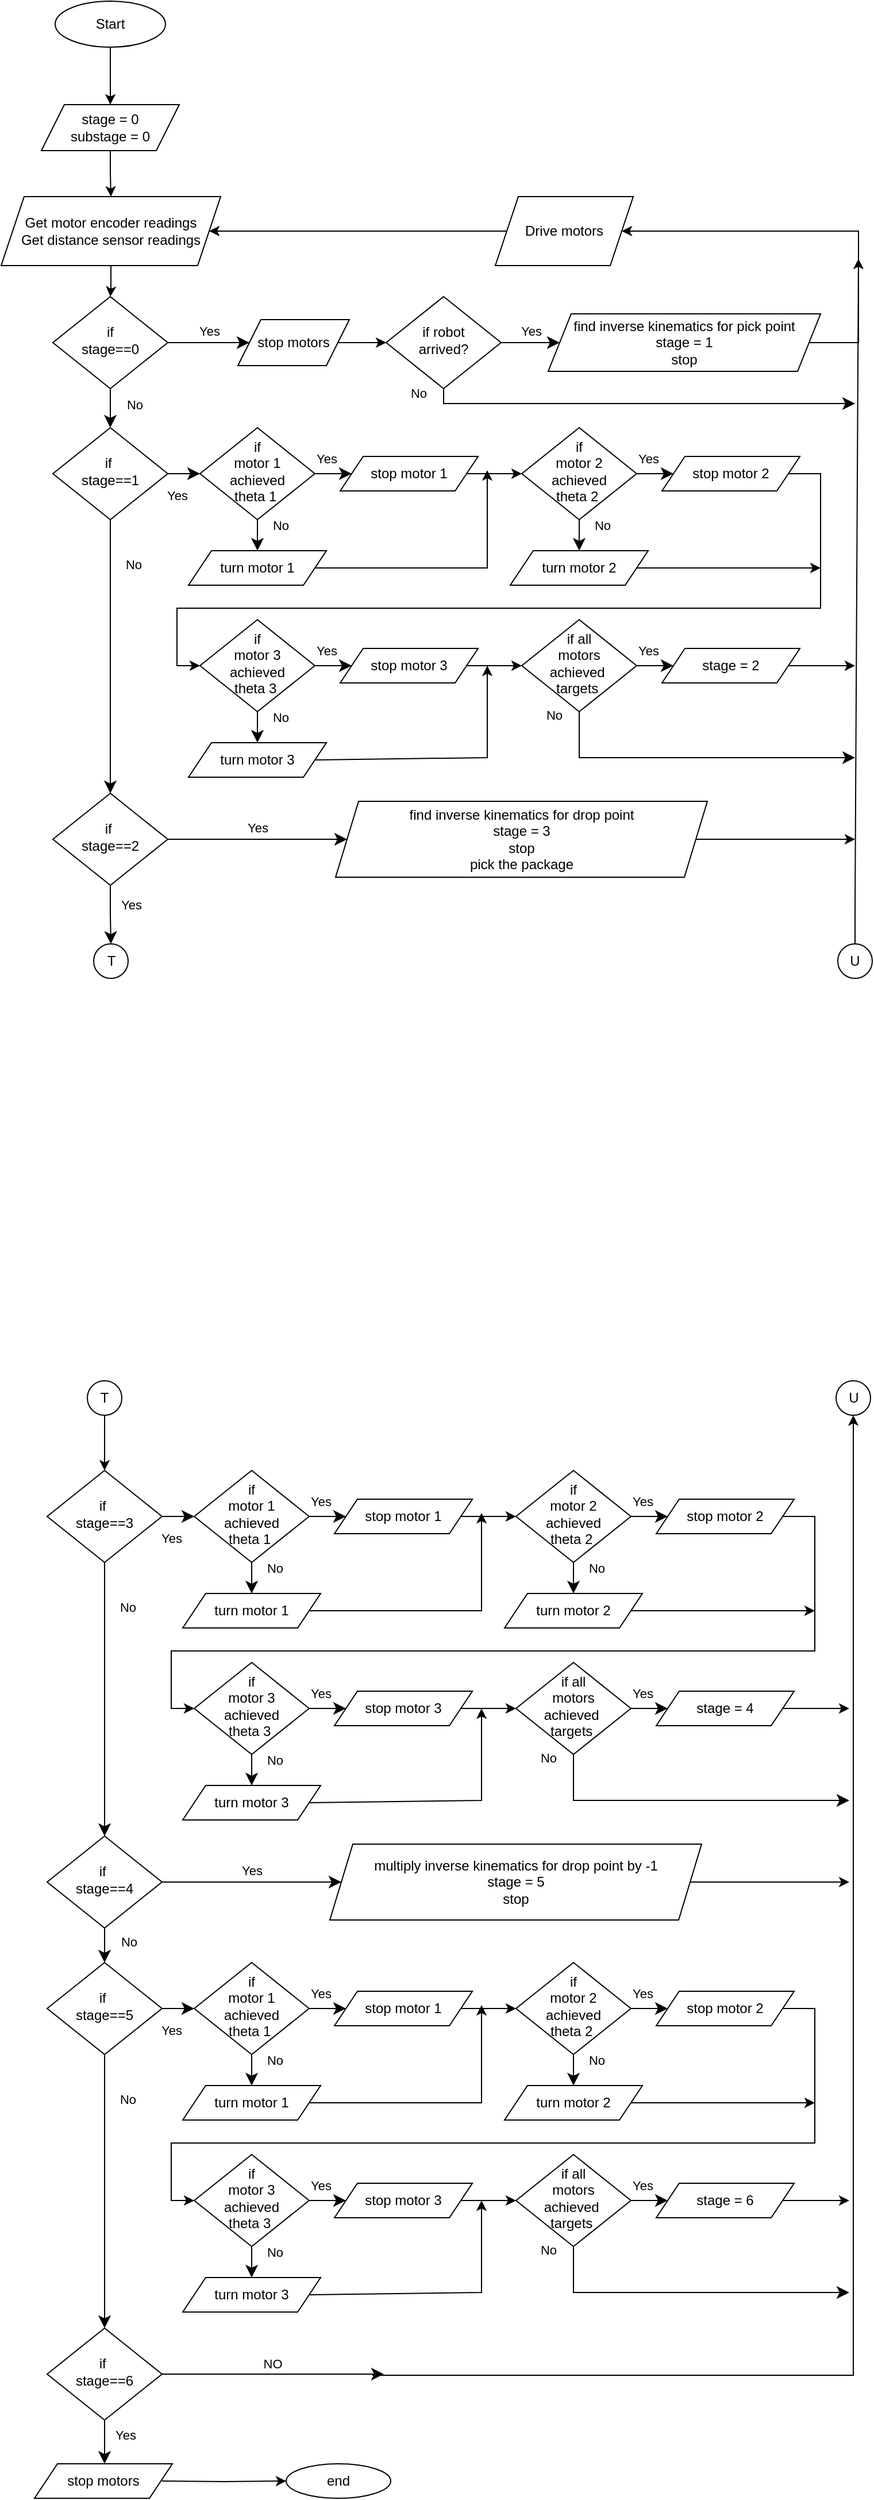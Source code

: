 <mxfile version="24.2.5" type="device">
  <diagram name="Page-1" id="t5jwGCP0SxloQZ26RUvD">
    <mxGraphModel dx="1290" dy="629" grid="1" gridSize="10" guides="1" tooltips="1" connect="1" arrows="1" fold="1" page="1" pageScale="1" pageWidth="827" pageHeight="1169" math="0" shadow="0">
      <root>
        <mxCell id="0" />
        <mxCell id="1" parent="0" />
        <mxCell id="_TaEZDNFQUjbEq2UXu18-1" value="" style="edgeStyle=orthogonalEdgeStyle;rounded=0;orthogonalLoop=1;jettySize=auto;html=1;" parent="1" source="_TaEZDNFQUjbEq2UXu18-2" target="_TaEZDNFQUjbEq2UXu18-4" edge="1">
          <mxGeometry relative="1" as="geometry" />
        </mxCell>
        <mxCell id="_TaEZDNFQUjbEq2UXu18-2" value="Start" style="ellipse;whiteSpace=wrap;html=1;" parent="1" vertex="1">
          <mxGeometry x="64" y="50" width="96" height="40" as="geometry" />
        </mxCell>
        <mxCell id="_TaEZDNFQUjbEq2UXu18-3" value="" style="edgeStyle=orthogonalEdgeStyle;rounded=0;orthogonalLoop=1;jettySize=auto;html=1;" parent="1" source="_TaEZDNFQUjbEq2UXu18-4" target="_TaEZDNFQUjbEq2UXu18-6" edge="1">
          <mxGeometry relative="1" as="geometry" />
        </mxCell>
        <mxCell id="_TaEZDNFQUjbEq2UXu18-4" value="stage = 0&lt;br&gt;substage = 0" style="shape=parallelogram;perimeter=parallelogramPerimeter;whiteSpace=wrap;html=1;fixedSize=1;" parent="1" vertex="1">
          <mxGeometry x="52" y="140" width="120" height="40" as="geometry" />
        </mxCell>
        <mxCell id="_TaEZDNFQUjbEq2UXu18-5" value="" style="edgeStyle=orthogonalEdgeStyle;rounded=0;orthogonalLoop=1;jettySize=auto;html=1;" parent="1" source="_TaEZDNFQUjbEq2UXu18-6" target="_TaEZDNFQUjbEq2UXu18-8" edge="1">
          <mxGeometry relative="1" as="geometry" />
        </mxCell>
        <mxCell id="_TaEZDNFQUjbEq2UXu18-6" value="Get motor encoder readings&lt;br&gt;Get distance sensor readings" style="shape=parallelogram;perimeter=parallelogramPerimeter;whiteSpace=wrap;html=1;fixedSize=1;" parent="1" vertex="1">
          <mxGeometry x="17" y="220" width="191" height="60" as="geometry" />
        </mxCell>
        <mxCell id="_TaEZDNFQUjbEq2UXu18-7" value="No" style="rounded=0;html=1;jettySize=auto;orthogonalLoop=1;fontSize=11;endArrow=classic;endFill=1;endSize=8;strokeWidth=1;shadow=0;labelBackgroundColor=none;edgeStyle=orthogonalEdgeStyle;exitX=0.5;exitY=1;exitDx=0;exitDy=0;entryX=0.5;entryY=0;entryDx=0;entryDy=0;" parent="1" source="_TaEZDNFQUjbEq2UXu18-8" target="_TaEZDNFQUjbEq2UXu18-44" edge="1">
          <mxGeometry x="-0.2" y="21" relative="1" as="geometry">
            <mxPoint as="offset" />
            <mxPoint x="114" y="390" as="sourcePoint" />
            <mxPoint x="112" y="415" as="targetPoint" />
          </mxGeometry>
        </mxCell>
        <mxCell id="_TaEZDNFQUjbEq2UXu18-8" value="if&lt;br&gt;stage==0" style="rhombus;whiteSpace=wrap;html=1;shadow=0;fontFamily=Helvetica;fontSize=12;align=center;strokeWidth=1;spacing=6;spacingTop=-4;" parent="1" vertex="1">
          <mxGeometry x="62" y="307" width="100" height="80" as="geometry" />
        </mxCell>
        <mxCell id="_TaEZDNFQUjbEq2UXu18-9" value="Yes" style="edgeStyle=orthogonalEdgeStyle;rounded=0;html=1;jettySize=auto;orthogonalLoop=1;fontSize=11;endArrow=classic;endFill=1;endSize=8;strokeWidth=1;shadow=0;labelBackgroundColor=none;strokeColor=default;entryX=0;entryY=0.5;entryDx=0;entryDy=0;" parent="1" source="_TaEZDNFQUjbEq2UXu18-8" target="_TaEZDNFQUjbEq2UXu18-10" edge="1">
          <mxGeometry y="10" relative="1" as="geometry">
            <mxPoint as="offset" />
            <mxPoint x="214" y="350" as="targetPoint" />
          </mxGeometry>
        </mxCell>
        <mxCell id="2pZa1pGC5YAZMqVa8cMA-4" value="" style="edgeStyle=orthogonalEdgeStyle;rounded=0;orthogonalLoop=1;jettySize=auto;html=1;" parent="1" source="_TaEZDNFQUjbEq2UXu18-10" target="2pZa1pGC5YAZMqVa8cMA-2" edge="1">
          <mxGeometry relative="1" as="geometry" />
        </mxCell>
        <mxCell id="_TaEZDNFQUjbEq2UXu18-10" value="stop motors" style="shape=parallelogram;perimeter=parallelogramPerimeter;whiteSpace=wrap;html=1;fixedSize=1;" parent="1" vertex="1">
          <mxGeometry x="223" y="327" width="97" height="40" as="geometry" />
        </mxCell>
        <mxCell id="_TaEZDNFQUjbEq2UXu18-11" value="" style="endArrow=classic;html=1;rounded=0;strokeColor=default;entryX=1;entryY=0.5;entryDx=0;entryDy=0;exitX=1;exitY=0.5;exitDx=0;exitDy=0;" parent="1" source="2pZa1pGC5YAZMqVa8cMA-5" target="_TaEZDNFQUjbEq2UXu18-19" edge="1">
          <mxGeometry width="50" height="50" relative="1" as="geometry">
            <mxPoint x="710" y="350" as="sourcePoint" />
            <mxPoint x="453" y="290" as="targetPoint" />
            <Array as="points">
              <mxPoint x="763" y="347" />
              <mxPoint x="763" y="250" />
            </Array>
          </mxGeometry>
        </mxCell>
        <mxCell id="_TaEZDNFQUjbEq2UXu18-18" value="" style="edgeStyle=orthogonalEdgeStyle;rounded=0;orthogonalLoop=1;jettySize=auto;html=1;strokeColor=default;endArrow=classic;endFill=1;" parent="1" source="_TaEZDNFQUjbEq2UXu18-19" target="_TaEZDNFQUjbEq2UXu18-6" edge="1">
          <mxGeometry relative="1" as="geometry" />
        </mxCell>
        <mxCell id="_TaEZDNFQUjbEq2UXu18-19" value="Drive motors" style="shape=parallelogram;perimeter=parallelogramPerimeter;whiteSpace=wrap;html=1;fixedSize=1;" parent="1" vertex="1">
          <mxGeometry x="447" y="220" width="120" height="60" as="geometry" />
        </mxCell>
        <mxCell id="_TaEZDNFQUjbEq2UXu18-44" value="if&amp;nbsp;&lt;br&gt;stage==1" style="rhombus;whiteSpace=wrap;html=1;shadow=0;fontFamily=Helvetica;fontSize=12;align=center;strokeWidth=1;spacing=6;spacingTop=-4;" parent="1" vertex="1">
          <mxGeometry x="62" y="421" width="100" height="80" as="geometry" />
        </mxCell>
        <mxCell id="_TaEZDNFQUjbEq2UXu18-45" value="end" style="ellipse;whiteSpace=wrap;html=1;" parent="1" vertex="1">
          <mxGeometry x="265" y="2192" width="91" height="30" as="geometry" />
        </mxCell>
        <mxCell id="_TaEZDNFQUjbEq2UXu18-46" value="" style="endArrow=classic;html=1;rounded=0;strokeColor=default;exitX=0.5;exitY=0;exitDx=0;exitDy=0;" parent="1" edge="1" source="6SVooI-n990Ksr6fT-eq-76">
          <mxGeometry width="50" height="50" relative="1" as="geometry">
            <mxPoint x="763" y="1040" as="sourcePoint" />
            <mxPoint x="763" y="274" as="targetPoint" />
            <Array as="points">
              <mxPoint x="760" y="840" />
            </Array>
          </mxGeometry>
        </mxCell>
        <mxCell id="_TaEZDNFQUjbEq2UXu18-87" value="No" style="rounded=0;html=1;jettySize=auto;orthogonalLoop=1;fontSize=11;endArrow=classic;endFill=1;endSize=8;strokeWidth=1;shadow=0;labelBackgroundColor=none;edgeStyle=orthogonalEdgeStyle;exitX=0.5;exitY=1;exitDx=0;exitDy=0;entryX=0.5;entryY=0;entryDx=0;entryDy=0;" parent="1" source="_TaEZDNFQUjbEq2UXu18-44" target="6SVooI-n990Ksr6fT-eq-2" edge="1">
          <mxGeometry x="-0.675" y="20" relative="1" as="geometry">
            <mxPoint as="offset" />
            <mxPoint x="112" y="531" as="sourcePoint" />
            <mxPoint x="112" y="738" as="targetPoint" />
            <Array as="points" />
          </mxGeometry>
        </mxCell>
        <mxCell id="_TaEZDNFQUjbEq2UXu18-91" value="Yes" style="edgeStyle=orthogonalEdgeStyle;rounded=0;html=1;jettySize=auto;orthogonalLoop=1;fontSize=11;endArrow=classic;endFill=1;endSize=8;strokeWidth=1;shadow=0;labelBackgroundColor=none;strokeColor=default;exitX=1;exitY=0.5;exitDx=0;exitDy=0;entryX=0;entryY=0.5;entryDx=0;entryDy=0;" parent="1" source="_TaEZDNFQUjbEq2UXu18-44" target="2pZa1pGC5YAZMqVa8cMA-9" edge="1">
          <mxGeometry x="-0.463" y="-19" relative="1" as="geometry">
            <mxPoint as="offset" />
            <mxPoint x="200" y="441" as="targetPoint" />
            <mxPoint x="172" y="477" as="sourcePoint" />
          </mxGeometry>
        </mxCell>
        <mxCell id="2pZa1pGC5YAZMqVa8cMA-55" value="" style="edgeStyle=orthogonalEdgeStyle;rounded=0;orthogonalLoop=1;jettySize=auto;html=1;entryX=0.5;entryY=0;entryDx=0;entryDy=0;" parent="1" source="_TaEZDNFQUjbEq2UXu18-97" target="6SVooI-n990Ksr6fT-eq-41" edge="1">
          <mxGeometry relative="1" as="geometry">
            <mxPoint x="106.5" y="1320" as="targetPoint" />
          </mxGeometry>
        </mxCell>
        <mxCell id="_TaEZDNFQUjbEq2UXu18-97" value="T" style="ellipse;whiteSpace=wrap;html=1;aspect=fixed;" parent="1" vertex="1">
          <mxGeometry x="92" y="1250" width="30" height="30" as="geometry" />
        </mxCell>
        <mxCell id="2pZa1pGC5YAZMqVa8cMA-1" value="No" style="rounded=0;html=1;jettySize=auto;orthogonalLoop=1;fontSize=11;endArrow=classic;endFill=1;endSize=8;strokeWidth=1;shadow=0;labelBackgroundColor=none;edgeStyle=orthogonalEdgeStyle;exitX=0.5;exitY=1;exitDx=0;exitDy=0;" parent="1" source="2pZa1pGC5YAZMqVa8cMA-2" edge="1">
          <mxGeometry x="-0.981" y="-22" relative="1" as="geometry">
            <mxPoint as="offset" />
            <mxPoint x="401.5" y="406" as="sourcePoint" />
            <mxPoint x="760" y="400" as="targetPoint" />
            <Array as="points">
              <mxPoint x="402" y="400" />
              <mxPoint x="640" y="400" />
            </Array>
          </mxGeometry>
        </mxCell>
        <mxCell id="2pZa1pGC5YAZMqVa8cMA-2" value="if robot &lt;br&gt;arrived?" style="rhombus;whiteSpace=wrap;html=1;shadow=0;fontFamily=Helvetica;fontSize=12;align=center;strokeWidth=1;spacing=6;spacingTop=-4;" parent="1" vertex="1">
          <mxGeometry x="352" y="307" width="100" height="80" as="geometry" />
        </mxCell>
        <mxCell id="2pZa1pGC5YAZMqVa8cMA-3" value="Yes" style="edgeStyle=orthogonalEdgeStyle;rounded=0;html=1;jettySize=auto;orthogonalLoop=1;fontSize=11;endArrow=classic;endFill=1;endSize=8;strokeWidth=1;shadow=0;labelBackgroundColor=none;strokeColor=default;entryX=0;entryY=0.5;entryDx=0;entryDy=0;" parent="1" source="2pZa1pGC5YAZMqVa8cMA-2" target="2pZa1pGC5YAZMqVa8cMA-5" edge="1">
          <mxGeometry y="10" relative="1" as="geometry">
            <mxPoint as="offset" />
            <mxPoint x="492.5" y="349" as="targetPoint" />
          </mxGeometry>
        </mxCell>
        <mxCell id="2pZa1pGC5YAZMqVa8cMA-5" value="&lt;div&gt;find inverse kinematics for pick point&lt;/div&gt;stage = 1&lt;br&gt;stop" style="shape=parallelogram;perimeter=parallelogramPerimeter;whiteSpace=wrap;html=1;fixedSize=1;" parent="1" vertex="1">
          <mxGeometry x="493" y="322" width="237" height="50" as="geometry" />
        </mxCell>
        <mxCell id="2pZa1pGC5YAZMqVa8cMA-9" value="if &lt;br&gt;motor 1 achieved&lt;br&gt;theta 1&amp;nbsp;" style="rhombus;whiteSpace=wrap;html=1;shadow=0;fontFamily=Helvetica;fontSize=12;align=center;strokeWidth=1;spacing=6;spacingTop=-4;" parent="1" vertex="1">
          <mxGeometry x="190" y="421" width="100" height="80" as="geometry" />
        </mxCell>
        <mxCell id="2pZa1pGC5YAZMqVa8cMA-10" value="No" style="rounded=0;html=1;jettySize=auto;orthogonalLoop=1;fontSize=11;endArrow=classic;endFill=1;endSize=8;strokeWidth=1;shadow=0;labelBackgroundColor=none;edgeStyle=orthogonalEdgeStyle;exitX=0.5;exitY=1;exitDx=0;exitDy=0;entryX=0.5;entryY=0;entryDx=0;entryDy=0;" parent="1" source="2pZa1pGC5YAZMqVa8cMA-9" target="2pZa1pGC5YAZMqVa8cMA-13" edge="1">
          <mxGeometry x="-0.675" y="20" relative="1" as="geometry">
            <mxPoint as="offset" />
            <mxPoint x="240" y="531" as="sourcePoint" />
            <mxPoint x="218" y="541" as="targetPoint" />
            <Array as="points" />
          </mxGeometry>
        </mxCell>
        <mxCell id="2pZa1pGC5YAZMqVa8cMA-11" value="Yes" style="edgeStyle=orthogonalEdgeStyle;rounded=0;html=1;jettySize=auto;orthogonalLoop=1;fontSize=11;endArrow=classic;endFill=1;endSize=8;strokeWidth=1;shadow=0;labelBackgroundColor=none;strokeColor=default;exitX=1;exitY=0.5;exitDx=0;exitDy=0;entryX=0;entryY=0.5;entryDx=0;entryDy=0;" parent="1" source="2pZa1pGC5YAZMqVa8cMA-9" target="2pZa1pGC5YAZMqVa8cMA-12" edge="1">
          <mxGeometry x="-0.375" y="13" relative="1" as="geometry">
            <mxPoint as="offset" />
            <mxPoint x="328" y="441" as="targetPoint" />
            <mxPoint x="300" y="477" as="sourcePoint" />
          </mxGeometry>
        </mxCell>
        <mxCell id="2pZa1pGC5YAZMqVa8cMA-29" value="" style="edgeStyle=orthogonalEdgeStyle;rounded=0;orthogonalLoop=1;jettySize=auto;html=1;" parent="1" source="2pZa1pGC5YAZMqVa8cMA-12" target="2pZa1pGC5YAZMqVa8cMA-14" edge="1">
          <mxGeometry relative="1" as="geometry" />
        </mxCell>
        <mxCell id="2pZa1pGC5YAZMqVa8cMA-12" value="stop motor 1" style="shape=parallelogram;perimeter=parallelogramPerimeter;whiteSpace=wrap;html=1;fixedSize=1;" parent="1" vertex="1">
          <mxGeometry x="312" y="446" width="120" height="30" as="geometry" />
        </mxCell>
        <mxCell id="2pZa1pGC5YAZMqVa8cMA-13" value="turn motor 1" style="shape=parallelogram;perimeter=parallelogramPerimeter;whiteSpace=wrap;html=1;fixedSize=1;" parent="1" vertex="1">
          <mxGeometry x="180" y="528" width="120" height="30" as="geometry" />
        </mxCell>
        <mxCell id="2pZa1pGC5YAZMqVa8cMA-14" value="if &lt;br&gt;motor 2 achieved&lt;br&gt;theta 2&amp;nbsp;" style="rhombus;whiteSpace=wrap;html=1;shadow=0;fontFamily=Helvetica;fontSize=12;align=center;strokeWidth=1;spacing=6;spacingTop=-4;" parent="1" vertex="1">
          <mxGeometry x="470" y="421" width="100" height="80" as="geometry" />
        </mxCell>
        <mxCell id="2pZa1pGC5YAZMqVa8cMA-15" value="No" style="rounded=0;html=1;jettySize=auto;orthogonalLoop=1;fontSize=11;endArrow=classic;endFill=1;endSize=8;strokeWidth=1;shadow=0;labelBackgroundColor=none;edgeStyle=orthogonalEdgeStyle;exitX=0.5;exitY=1;exitDx=0;exitDy=0;entryX=0.5;entryY=0;entryDx=0;entryDy=0;" parent="1" source="2pZa1pGC5YAZMqVa8cMA-14" target="2pZa1pGC5YAZMqVa8cMA-18" edge="1">
          <mxGeometry x="-0.675" y="20" relative="1" as="geometry">
            <mxPoint as="offset" />
            <mxPoint x="520" y="531" as="sourcePoint" />
            <mxPoint x="498" y="541" as="targetPoint" />
            <Array as="points" />
          </mxGeometry>
        </mxCell>
        <mxCell id="2pZa1pGC5YAZMqVa8cMA-16" value="Yes" style="edgeStyle=orthogonalEdgeStyle;rounded=0;html=1;jettySize=auto;orthogonalLoop=1;fontSize=11;endArrow=classic;endFill=1;endSize=8;strokeWidth=1;shadow=0;labelBackgroundColor=none;strokeColor=default;exitX=1;exitY=0.5;exitDx=0;exitDy=0;entryX=0;entryY=0.5;entryDx=0;entryDy=0;" parent="1" source="2pZa1pGC5YAZMqVa8cMA-14" target="2pZa1pGC5YAZMqVa8cMA-17" edge="1">
          <mxGeometry x="-0.375" y="13" relative="1" as="geometry">
            <mxPoint as="offset" />
            <mxPoint x="608" y="441" as="targetPoint" />
            <mxPoint x="580" y="477" as="sourcePoint" />
          </mxGeometry>
        </mxCell>
        <mxCell id="2pZa1pGC5YAZMqVa8cMA-17" value="stop motor 2" style="shape=parallelogram;perimeter=parallelogramPerimeter;whiteSpace=wrap;html=1;fixedSize=1;" parent="1" vertex="1">
          <mxGeometry x="592" y="446" width="120" height="30" as="geometry" />
        </mxCell>
        <mxCell id="2pZa1pGC5YAZMqVa8cMA-18" value="turn motor 2" style="shape=parallelogram;perimeter=parallelogramPerimeter;whiteSpace=wrap;html=1;fixedSize=1;" parent="1" vertex="1">
          <mxGeometry x="460" y="528" width="120" height="30" as="geometry" />
        </mxCell>
        <mxCell id="2pZa1pGC5YAZMqVa8cMA-19" value="if &lt;br&gt;motor 3 achieved&lt;br&gt;theta 3&amp;nbsp;" style="rhombus;whiteSpace=wrap;html=1;shadow=0;fontFamily=Helvetica;fontSize=12;align=center;strokeWidth=1;spacing=6;spacingTop=-4;" parent="1" vertex="1">
          <mxGeometry x="190" y="588" width="100" height="80" as="geometry" />
        </mxCell>
        <mxCell id="2pZa1pGC5YAZMqVa8cMA-20" value="No" style="rounded=0;html=1;jettySize=auto;orthogonalLoop=1;fontSize=11;endArrow=classic;endFill=1;endSize=8;strokeWidth=1;shadow=0;labelBackgroundColor=none;edgeStyle=orthogonalEdgeStyle;exitX=0.5;exitY=1;exitDx=0;exitDy=0;entryX=0.5;entryY=0;entryDx=0;entryDy=0;" parent="1" source="2pZa1pGC5YAZMqVa8cMA-19" target="2pZa1pGC5YAZMqVa8cMA-23" edge="1">
          <mxGeometry x="-0.675" y="20" relative="1" as="geometry">
            <mxPoint as="offset" />
            <mxPoint x="240" y="698" as="sourcePoint" />
            <mxPoint x="218" y="708" as="targetPoint" />
            <Array as="points" />
          </mxGeometry>
        </mxCell>
        <mxCell id="2pZa1pGC5YAZMqVa8cMA-21" value="Yes" style="edgeStyle=orthogonalEdgeStyle;rounded=0;html=1;jettySize=auto;orthogonalLoop=1;fontSize=11;endArrow=classic;endFill=1;endSize=8;strokeWidth=1;shadow=0;labelBackgroundColor=none;strokeColor=default;exitX=1;exitY=0.5;exitDx=0;exitDy=0;entryX=0;entryY=0.5;entryDx=0;entryDy=0;" parent="1" source="2pZa1pGC5YAZMqVa8cMA-19" target="2pZa1pGC5YAZMqVa8cMA-22" edge="1">
          <mxGeometry x="-0.375" y="13" relative="1" as="geometry">
            <mxPoint as="offset" />
            <mxPoint x="328" y="608" as="targetPoint" />
            <mxPoint x="300" y="644" as="sourcePoint" />
          </mxGeometry>
        </mxCell>
        <mxCell id="2pZa1pGC5YAZMqVa8cMA-30" value="" style="edgeStyle=orthogonalEdgeStyle;rounded=0;orthogonalLoop=1;jettySize=auto;html=1;" parent="1" source="2pZa1pGC5YAZMqVa8cMA-22" target="2pZa1pGC5YAZMqVa8cMA-24" edge="1">
          <mxGeometry relative="1" as="geometry" />
        </mxCell>
        <mxCell id="2pZa1pGC5YAZMqVa8cMA-22" value="stop motor 3" style="shape=parallelogram;perimeter=parallelogramPerimeter;whiteSpace=wrap;html=1;fixedSize=1;" parent="1" vertex="1">
          <mxGeometry x="312" y="613" width="120" height="30" as="geometry" />
        </mxCell>
        <mxCell id="2pZa1pGC5YAZMqVa8cMA-23" value="turn motor 3" style="shape=parallelogram;perimeter=parallelogramPerimeter;whiteSpace=wrap;html=1;fixedSize=1;" parent="1" vertex="1">
          <mxGeometry x="180" y="695" width="120" height="30" as="geometry" />
        </mxCell>
        <mxCell id="2pZa1pGC5YAZMqVa8cMA-24" value="if all&lt;br&gt;motors achieved&amp;nbsp;&lt;br&gt;targets&amp;nbsp;" style="rhombus;whiteSpace=wrap;html=1;shadow=0;fontFamily=Helvetica;fontSize=12;align=center;strokeWidth=1;spacing=6;spacingTop=-4;" parent="1" vertex="1">
          <mxGeometry x="470" y="588" width="100" height="80" as="geometry" />
        </mxCell>
        <mxCell id="2pZa1pGC5YAZMqVa8cMA-26" value="Yes" style="edgeStyle=orthogonalEdgeStyle;rounded=0;html=1;jettySize=auto;orthogonalLoop=1;fontSize=11;endArrow=classic;endFill=1;endSize=8;strokeWidth=1;shadow=0;labelBackgroundColor=none;strokeColor=default;exitX=1;exitY=0.5;exitDx=0;exitDy=0;entryX=0;entryY=0.5;entryDx=0;entryDy=0;" parent="1" source="2pZa1pGC5YAZMqVa8cMA-24" target="2pZa1pGC5YAZMqVa8cMA-27" edge="1">
          <mxGeometry x="-0.375" y="13" relative="1" as="geometry">
            <mxPoint as="offset" />
            <mxPoint x="608" y="608" as="targetPoint" />
            <mxPoint x="580" y="644" as="sourcePoint" />
          </mxGeometry>
        </mxCell>
        <mxCell id="2pZa1pGC5YAZMqVa8cMA-27" value="stage = 2" style="shape=parallelogram;perimeter=parallelogramPerimeter;whiteSpace=wrap;html=1;fixedSize=1;" parent="1" vertex="1">
          <mxGeometry x="592" y="613" width="120" height="30" as="geometry" />
        </mxCell>
        <mxCell id="2pZa1pGC5YAZMqVa8cMA-31" value="" style="endArrow=classic;html=1;rounded=0;exitX=1;exitY=0.5;exitDx=0;exitDy=0;entryX=0;entryY=0.5;entryDx=0;entryDy=0;" parent="1" source="2pZa1pGC5YAZMqVa8cMA-17" target="2pZa1pGC5YAZMqVa8cMA-19" edge="1">
          <mxGeometry width="50" height="50" relative="1" as="geometry">
            <mxPoint x="480" y="698" as="sourcePoint" />
            <mxPoint x="530" y="648" as="targetPoint" />
            <Array as="points">
              <mxPoint x="730" y="461" />
              <mxPoint x="730" y="578" />
              <mxPoint x="170" y="578" />
              <mxPoint x="170" y="628" />
            </Array>
          </mxGeometry>
        </mxCell>
        <mxCell id="2pZa1pGC5YAZMqVa8cMA-32" value="" style="endArrow=classic;html=1;rounded=0;exitX=1;exitY=0.5;exitDx=0;exitDy=0;" parent="1" source="2pZa1pGC5YAZMqVa8cMA-13" edge="1">
          <mxGeometry width="50" height="50" relative="1" as="geometry">
            <mxPoint x="480" y="698" as="sourcePoint" />
            <mxPoint x="440" y="458" as="targetPoint" />
            <Array as="points">
              <mxPoint x="440" y="543" />
            </Array>
          </mxGeometry>
        </mxCell>
        <mxCell id="2pZa1pGC5YAZMqVa8cMA-33" value="" style="endArrow=classic;html=1;rounded=0;exitX=1;exitY=0.5;exitDx=0;exitDy=0;" parent="1" source="2pZa1pGC5YAZMqVa8cMA-18" edge="1">
          <mxGeometry width="50" height="50" relative="1" as="geometry">
            <mxPoint x="480" y="698" as="sourcePoint" />
            <mxPoint x="730" y="543" as="targetPoint" />
          </mxGeometry>
        </mxCell>
        <mxCell id="2pZa1pGC5YAZMqVa8cMA-34" value="" style="endArrow=classic;html=1;rounded=0;exitX=1;exitY=0.5;exitDx=0;exitDy=0;" parent="1" source="2pZa1pGC5YAZMqVa8cMA-23" edge="1">
          <mxGeometry width="50" height="50" relative="1" as="geometry">
            <mxPoint x="480" y="698" as="sourcePoint" />
            <mxPoint x="440" y="628" as="targetPoint" />
            <Array as="points">
              <mxPoint x="440" y="708" />
            </Array>
          </mxGeometry>
        </mxCell>
        <mxCell id="2pZa1pGC5YAZMqVa8cMA-35" value="" style="endArrow=classic;html=1;rounded=0;exitX=1;exitY=0.5;exitDx=0;exitDy=0;" parent="1" source="2pZa1pGC5YAZMqVa8cMA-27" edge="1">
          <mxGeometry width="50" height="50" relative="1" as="geometry">
            <mxPoint x="480" y="698" as="sourcePoint" />
            <mxPoint x="760" y="628" as="targetPoint" />
          </mxGeometry>
        </mxCell>
        <mxCell id="2pZa1pGC5YAZMqVa8cMA-36" value="No" style="rounded=0;html=1;jettySize=auto;orthogonalLoop=1;fontSize=11;endArrow=classic;endFill=1;endSize=8;strokeWidth=1;shadow=0;labelBackgroundColor=none;edgeStyle=orthogonalEdgeStyle;exitX=0.5;exitY=1;exitDx=0;exitDy=0;" parent="1" source="2pZa1pGC5YAZMqVa8cMA-24" edge="1">
          <mxGeometry x="-0.981" y="-22" relative="1" as="geometry">
            <mxPoint as="offset" />
            <mxPoint x="500" y="695" as="sourcePoint" />
            <mxPoint x="760" y="708" as="targetPoint" />
            <Array as="points">
              <mxPoint x="520" y="708" />
              <mxPoint x="738" y="708" />
            </Array>
          </mxGeometry>
        </mxCell>
        <mxCell id="2pZa1pGC5YAZMqVa8cMA-38" value="Yes" style="rounded=0;html=1;jettySize=auto;orthogonalLoop=1;fontSize=11;endArrow=classic;endFill=1;endSize=8;strokeWidth=1;shadow=0;labelBackgroundColor=none;edgeStyle=orthogonalEdgeStyle;exitX=0.5;exitY=1;exitDx=0;exitDy=0;entryX=0.5;entryY=0;entryDx=0;entryDy=0;" parent="1" source="6SVooI-n990Ksr6fT-eq-106" edge="1">
          <mxGeometry x="-0.333" y="18" relative="1" as="geometry">
            <mxPoint as="offset" />
            <mxPoint x="107" y="2162" as="sourcePoint" />
            <mxPoint x="107" y="2192" as="targetPoint" />
            <Array as="points" />
          </mxGeometry>
        </mxCell>
        <mxCell id="2pZa1pGC5YAZMqVa8cMA-41" value="" style="edgeStyle=orthogonalEdgeStyle;rounded=0;orthogonalLoop=1;jettySize=auto;html=1;" parent="1" target="_TaEZDNFQUjbEq2UXu18-45" edge="1">
          <mxGeometry relative="1" as="geometry">
            <mxPoint x="157" y="2207" as="sourcePoint" />
          </mxGeometry>
        </mxCell>
        <mxCell id="2pZa1pGC5YAZMqVa8cMA-40" value="stop motors" style="shape=parallelogram;perimeter=parallelogramPerimeter;whiteSpace=wrap;html=1;fixedSize=1;" parent="1" vertex="1">
          <mxGeometry x="46" y="2192" width="120" height="30" as="geometry" />
        </mxCell>
        <mxCell id="2pZa1pGC5YAZMqVa8cMA-78" value="U" style="ellipse;whiteSpace=wrap;html=1;aspect=fixed;" parent="1" vertex="1">
          <mxGeometry x="743.5" y="1250" width="30" height="30" as="geometry" />
        </mxCell>
        <mxCell id="2pZa1pGC5YAZMqVa8cMA-79" value="" style="endArrow=classic;html=1;rounded=0;entryX=0.5;entryY=1;entryDx=0;entryDy=0;" parent="1" target="2pZa1pGC5YAZMqVa8cMA-78" edge="1">
          <mxGeometry width="50" height="50" relative="1" as="geometry">
            <mxPoint x="340" y="2115" as="sourcePoint" />
            <mxPoint x="699.5" y="1460" as="targetPoint" />
            <Array as="points">
              <mxPoint x="758.5" y="2115" />
            </Array>
          </mxGeometry>
        </mxCell>
        <mxCell id="6SVooI-n990Ksr6fT-eq-2" value="if&amp;nbsp;&lt;br&gt;stage==2" style="rhombus;whiteSpace=wrap;html=1;shadow=0;fontFamily=Helvetica;fontSize=12;align=center;strokeWidth=1;spacing=6;spacingTop=-4;" vertex="1" parent="1">
          <mxGeometry x="62" y="739" width="100" height="80" as="geometry" />
        </mxCell>
        <mxCell id="6SVooI-n990Ksr6fT-eq-3" value="&lt;div&gt;find inverse kinematics for drop point&lt;/div&gt;stage = 3&lt;br&gt;stop&lt;div&gt;pick the package&lt;/div&gt;" style="shape=parallelogram;perimeter=parallelogramPerimeter;whiteSpace=wrap;html=1;fixedSize=1;" vertex="1" parent="1">
          <mxGeometry x="308" y="746" width="323.5" height="66" as="geometry" />
        </mxCell>
        <mxCell id="6SVooI-n990Ksr6fT-eq-4" value="Yes" style="edgeStyle=orthogonalEdgeStyle;rounded=0;html=1;jettySize=auto;orthogonalLoop=1;fontSize=11;endArrow=classic;endFill=1;endSize=8;strokeWidth=1;shadow=0;labelBackgroundColor=none;strokeColor=default;entryX=0;entryY=0.5;entryDx=0;entryDy=0;exitX=1;exitY=0.5;exitDx=0;exitDy=0;" edge="1" parent="1" source="6SVooI-n990Ksr6fT-eq-2" target="6SVooI-n990Ksr6fT-eq-3">
          <mxGeometry y="10" relative="1" as="geometry">
            <mxPoint as="offset" />
            <mxPoint x="243" y="779" as="targetPoint" />
            <mxPoint x="172" y="779" as="sourcePoint" />
          </mxGeometry>
        </mxCell>
        <mxCell id="6SVooI-n990Ksr6fT-eq-5" value="" style="endArrow=classic;html=1;rounded=0;exitX=1;exitY=0.5;exitDx=0;exitDy=0;" edge="1" parent="1" source="6SVooI-n990Ksr6fT-eq-3">
          <mxGeometry width="50" height="50" relative="1" as="geometry">
            <mxPoint x="631.5" y="778.5" as="sourcePoint" />
            <mxPoint x="760" y="779" as="targetPoint" />
          </mxGeometry>
        </mxCell>
        <mxCell id="6SVooI-n990Ksr6fT-eq-41" value="if&amp;nbsp;&lt;br&gt;stage==3" style="rhombus;whiteSpace=wrap;html=1;shadow=0;fontFamily=Helvetica;fontSize=12;align=center;strokeWidth=1;spacing=6;spacingTop=-4;" vertex="1" parent="1">
          <mxGeometry x="57" y="1328" width="100" height="80" as="geometry" />
        </mxCell>
        <mxCell id="6SVooI-n990Ksr6fT-eq-42" value="No" style="rounded=0;html=1;jettySize=auto;orthogonalLoop=1;fontSize=11;endArrow=classic;endFill=1;endSize=8;strokeWidth=1;shadow=0;labelBackgroundColor=none;edgeStyle=orthogonalEdgeStyle;exitX=0.5;exitY=1;exitDx=0;exitDy=0;entryX=0.5;entryY=0;entryDx=0;entryDy=0;" edge="1" parent="1" source="6SVooI-n990Ksr6fT-eq-41" target="6SVooI-n990Ksr6fT-eq-70">
          <mxGeometry x="-0.675" y="20" relative="1" as="geometry">
            <mxPoint as="offset" />
            <mxPoint x="107" y="1438" as="sourcePoint" />
            <mxPoint x="107" y="1645" as="targetPoint" />
            <Array as="points" />
          </mxGeometry>
        </mxCell>
        <mxCell id="6SVooI-n990Ksr6fT-eq-43" value="Yes" style="edgeStyle=orthogonalEdgeStyle;rounded=0;html=1;jettySize=auto;orthogonalLoop=1;fontSize=11;endArrow=classic;endFill=1;endSize=8;strokeWidth=1;shadow=0;labelBackgroundColor=none;strokeColor=default;exitX=1;exitY=0.5;exitDx=0;exitDy=0;entryX=0;entryY=0.5;entryDx=0;entryDy=0;" edge="1" parent="1" source="6SVooI-n990Ksr6fT-eq-41" target="6SVooI-n990Ksr6fT-eq-44">
          <mxGeometry x="-0.463" y="-19" relative="1" as="geometry">
            <mxPoint as="offset" />
            <mxPoint x="195" y="1348" as="targetPoint" />
            <mxPoint x="167" y="1384" as="sourcePoint" />
          </mxGeometry>
        </mxCell>
        <mxCell id="6SVooI-n990Ksr6fT-eq-44" value="if &lt;br&gt;motor 1 achieved&lt;br&gt;theta 1&amp;nbsp;" style="rhombus;whiteSpace=wrap;html=1;shadow=0;fontFamily=Helvetica;fontSize=12;align=center;strokeWidth=1;spacing=6;spacingTop=-4;" vertex="1" parent="1">
          <mxGeometry x="185" y="1328" width="100" height="80" as="geometry" />
        </mxCell>
        <mxCell id="6SVooI-n990Ksr6fT-eq-45" value="No" style="rounded=0;html=1;jettySize=auto;orthogonalLoop=1;fontSize=11;endArrow=classic;endFill=1;endSize=8;strokeWidth=1;shadow=0;labelBackgroundColor=none;edgeStyle=orthogonalEdgeStyle;exitX=0.5;exitY=1;exitDx=0;exitDy=0;entryX=0.5;entryY=0;entryDx=0;entryDy=0;" edge="1" parent="1" source="6SVooI-n990Ksr6fT-eq-44" target="6SVooI-n990Ksr6fT-eq-49">
          <mxGeometry x="-0.675" y="20" relative="1" as="geometry">
            <mxPoint as="offset" />
            <mxPoint x="235" y="1438" as="sourcePoint" />
            <mxPoint x="213" y="1448" as="targetPoint" />
            <Array as="points" />
          </mxGeometry>
        </mxCell>
        <mxCell id="6SVooI-n990Ksr6fT-eq-46" value="Yes" style="edgeStyle=orthogonalEdgeStyle;rounded=0;html=1;jettySize=auto;orthogonalLoop=1;fontSize=11;endArrow=classic;endFill=1;endSize=8;strokeWidth=1;shadow=0;labelBackgroundColor=none;strokeColor=default;exitX=1;exitY=0.5;exitDx=0;exitDy=0;entryX=0;entryY=0.5;entryDx=0;entryDy=0;" edge="1" parent="1" source="6SVooI-n990Ksr6fT-eq-44" target="6SVooI-n990Ksr6fT-eq-48">
          <mxGeometry x="-0.375" y="13" relative="1" as="geometry">
            <mxPoint as="offset" />
            <mxPoint x="323" y="1348" as="targetPoint" />
            <mxPoint x="295" y="1384" as="sourcePoint" />
          </mxGeometry>
        </mxCell>
        <mxCell id="6SVooI-n990Ksr6fT-eq-47" value="" style="edgeStyle=orthogonalEdgeStyle;rounded=0;orthogonalLoop=1;jettySize=auto;html=1;" edge="1" parent="1" source="6SVooI-n990Ksr6fT-eq-48" target="6SVooI-n990Ksr6fT-eq-50">
          <mxGeometry relative="1" as="geometry" />
        </mxCell>
        <mxCell id="6SVooI-n990Ksr6fT-eq-48" value="stop motor 1" style="shape=parallelogram;perimeter=parallelogramPerimeter;whiteSpace=wrap;html=1;fixedSize=1;" vertex="1" parent="1">
          <mxGeometry x="307" y="1353" width="120" height="30" as="geometry" />
        </mxCell>
        <mxCell id="6SVooI-n990Ksr6fT-eq-49" value="turn motor 1" style="shape=parallelogram;perimeter=parallelogramPerimeter;whiteSpace=wrap;html=1;fixedSize=1;" vertex="1" parent="1">
          <mxGeometry x="175" y="1435" width="120" height="30" as="geometry" />
        </mxCell>
        <mxCell id="6SVooI-n990Ksr6fT-eq-50" value="if &lt;br&gt;motor 2 achieved&lt;br&gt;theta 2&amp;nbsp;" style="rhombus;whiteSpace=wrap;html=1;shadow=0;fontFamily=Helvetica;fontSize=12;align=center;strokeWidth=1;spacing=6;spacingTop=-4;" vertex="1" parent="1">
          <mxGeometry x="465" y="1328" width="100" height="80" as="geometry" />
        </mxCell>
        <mxCell id="6SVooI-n990Ksr6fT-eq-51" value="No" style="rounded=0;html=1;jettySize=auto;orthogonalLoop=1;fontSize=11;endArrow=classic;endFill=1;endSize=8;strokeWidth=1;shadow=0;labelBackgroundColor=none;edgeStyle=orthogonalEdgeStyle;exitX=0.5;exitY=1;exitDx=0;exitDy=0;entryX=0.5;entryY=0;entryDx=0;entryDy=0;" edge="1" parent="1" source="6SVooI-n990Ksr6fT-eq-50" target="6SVooI-n990Ksr6fT-eq-54">
          <mxGeometry x="-0.675" y="20" relative="1" as="geometry">
            <mxPoint as="offset" />
            <mxPoint x="515" y="1438" as="sourcePoint" />
            <mxPoint x="493" y="1448" as="targetPoint" />
            <Array as="points" />
          </mxGeometry>
        </mxCell>
        <mxCell id="6SVooI-n990Ksr6fT-eq-52" value="Yes" style="edgeStyle=orthogonalEdgeStyle;rounded=0;html=1;jettySize=auto;orthogonalLoop=1;fontSize=11;endArrow=classic;endFill=1;endSize=8;strokeWidth=1;shadow=0;labelBackgroundColor=none;strokeColor=default;exitX=1;exitY=0.5;exitDx=0;exitDy=0;entryX=0;entryY=0.5;entryDx=0;entryDy=0;" edge="1" parent="1" source="6SVooI-n990Ksr6fT-eq-50" target="6SVooI-n990Ksr6fT-eq-53">
          <mxGeometry x="-0.375" y="13" relative="1" as="geometry">
            <mxPoint as="offset" />
            <mxPoint x="603" y="1348" as="targetPoint" />
            <mxPoint x="575" y="1384" as="sourcePoint" />
          </mxGeometry>
        </mxCell>
        <mxCell id="6SVooI-n990Ksr6fT-eq-53" value="stop motor 2" style="shape=parallelogram;perimeter=parallelogramPerimeter;whiteSpace=wrap;html=1;fixedSize=1;" vertex="1" parent="1">
          <mxGeometry x="587" y="1353" width="120" height="30" as="geometry" />
        </mxCell>
        <mxCell id="6SVooI-n990Ksr6fT-eq-54" value="turn motor 2" style="shape=parallelogram;perimeter=parallelogramPerimeter;whiteSpace=wrap;html=1;fixedSize=1;" vertex="1" parent="1">
          <mxGeometry x="455" y="1435" width="120" height="30" as="geometry" />
        </mxCell>
        <mxCell id="6SVooI-n990Ksr6fT-eq-55" value="if &lt;br&gt;motor 3 achieved&lt;br&gt;theta 3&amp;nbsp;" style="rhombus;whiteSpace=wrap;html=1;shadow=0;fontFamily=Helvetica;fontSize=12;align=center;strokeWidth=1;spacing=6;spacingTop=-4;" vertex="1" parent="1">
          <mxGeometry x="185" y="1495" width="100" height="80" as="geometry" />
        </mxCell>
        <mxCell id="6SVooI-n990Ksr6fT-eq-56" value="No" style="rounded=0;html=1;jettySize=auto;orthogonalLoop=1;fontSize=11;endArrow=classic;endFill=1;endSize=8;strokeWidth=1;shadow=0;labelBackgroundColor=none;edgeStyle=orthogonalEdgeStyle;exitX=0.5;exitY=1;exitDx=0;exitDy=0;entryX=0.5;entryY=0;entryDx=0;entryDy=0;" edge="1" parent="1" source="6SVooI-n990Ksr6fT-eq-55" target="6SVooI-n990Ksr6fT-eq-60">
          <mxGeometry x="-0.675" y="20" relative="1" as="geometry">
            <mxPoint as="offset" />
            <mxPoint x="235" y="1605" as="sourcePoint" />
            <mxPoint x="213" y="1615" as="targetPoint" />
            <Array as="points" />
          </mxGeometry>
        </mxCell>
        <mxCell id="6SVooI-n990Ksr6fT-eq-57" value="Yes" style="edgeStyle=orthogonalEdgeStyle;rounded=0;html=1;jettySize=auto;orthogonalLoop=1;fontSize=11;endArrow=classic;endFill=1;endSize=8;strokeWidth=1;shadow=0;labelBackgroundColor=none;strokeColor=default;exitX=1;exitY=0.5;exitDx=0;exitDy=0;entryX=0;entryY=0.5;entryDx=0;entryDy=0;" edge="1" parent="1" source="6SVooI-n990Ksr6fT-eq-55" target="6SVooI-n990Ksr6fT-eq-59">
          <mxGeometry x="-0.375" y="13" relative="1" as="geometry">
            <mxPoint as="offset" />
            <mxPoint x="323" y="1515" as="targetPoint" />
            <mxPoint x="295" y="1551" as="sourcePoint" />
          </mxGeometry>
        </mxCell>
        <mxCell id="6SVooI-n990Ksr6fT-eq-58" value="" style="edgeStyle=orthogonalEdgeStyle;rounded=0;orthogonalLoop=1;jettySize=auto;html=1;" edge="1" parent="1" source="6SVooI-n990Ksr6fT-eq-59" target="6SVooI-n990Ksr6fT-eq-61">
          <mxGeometry relative="1" as="geometry" />
        </mxCell>
        <mxCell id="6SVooI-n990Ksr6fT-eq-59" value="stop motor 3" style="shape=parallelogram;perimeter=parallelogramPerimeter;whiteSpace=wrap;html=1;fixedSize=1;" vertex="1" parent="1">
          <mxGeometry x="307" y="1520" width="120" height="30" as="geometry" />
        </mxCell>
        <mxCell id="6SVooI-n990Ksr6fT-eq-60" value="turn motor 3" style="shape=parallelogram;perimeter=parallelogramPerimeter;whiteSpace=wrap;html=1;fixedSize=1;" vertex="1" parent="1">
          <mxGeometry x="175" y="1602" width="120" height="30" as="geometry" />
        </mxCell>
        <mxCell id="6SVooI-n990Ksr6fT-eq-61" value="if all&lt;br&gt;motors achieved&amp;nbsp;&lt;br&gt;targets&amp;nbsp;" style="rhombus;whiteSpace=wrap;html=1;shadow=0;fontFamily=Helvetica;fontSize=12;align=center;strokeWidth=1;spacing=6;spacingTop=-4;" vertex="1" parent="1">
          <mxGeometry x="465" y="1495" width="100" height="80" as="geometry" />
        </mxCell>
        <mxCell id="6SVooI-n990Ksr6fT-eq-62" value="Yes" style="edgeStyle=orthogonalEdgeStyle;rounded=0;html=1;jettySize=auto;orthogonalLoop=1;fontSize=11;endArrow=classic;endFill=1;endSize=8;strokeWidth=1;shadow=0;labelBackgroundColor=none;strokeColor=default;exitX=1;exitY=0.5;exitDx=0;exitDy=0;entryX=0;entryY=0.5;entryDx=0;entryDy=0;" edge="1" parent="1" source="6SVooI-n990Ksr6fT-eq-61" target="6SVooI-n990Ksr6fT-eq-63">
          <mxGeometry x="-0.375" y="13" relative="1" as="geometry">
            <mxPoint as="offset" />
            <mxPoint x="603" y="1515" as="targetPoint" />
            <mxPoint x="575" y="1551" as="sourcePoint" />
          </mxGeometry>
        </mxCell>
        <mxCell id="6SVooI-n990Ksr6fT-eq-63" value="stage = 4" style="shape=parallelogram;perimeter=parallelogramPerimeter;whiteSpace=wrap;html=1;fixedSize=1;" vertex="1" parent="1">
          <mxGeometry x="587" y="1520" width="120" height="30" as="geometry" />
        </mxCell>
        <mxCell id="6SVooI-n990Ksr6fT-eq-64" value="" style="endArrow=classic;html=1;rounded=0;exitX=1;exitY=0.5;exitDx=0;exitDy=0;entryX=0;entryY=0.5;entryDx=0;entryDy=0;" edge="1" parent="1" source="6SVooI-n990Ksr6fT-eq-53" target="6SVooI-n990Ksr6fT-eq-55">
          <mxGeometry width="50" height="50" relative="1" as="geometry">
            <mxPoint x="475" y="1605" as="sourcePoint" />
            <mxPoint x="525" y="1555" as="targetPoint" />
            <Array as="points">
              <mxPoint x="725" y="1368" />
              <mxPoint x="725" y="1485" />
              <mxPoint x="165" y="1485" />
              <mxPoint x="165" y="1535" />
            </Array>
          </mxGeometry>
        </mxCell>
        <mxCell id="6SVooI-n990Ksr6fT-eq-65" value="" style="endArrow=classic;html=1;rounded=0;exitX=1;exitY=0.5;exitDx=0;exitDy=0;" edge="1" parent="1" source="6SVooI-n990Ksr6fT-eq-49">
          <mxGeometry width="50" height="50" relative="1" as="geometry">
            <mxPoint x="475" y="1605" as="sourcePoint" />
            <mxPoint x="435" y="1365" as="targetPoint" />
            <Array as="points">
              <mxPoint x="435" y="1450" />
            </Array>
          </mxGeometry>
        </mxCell>
        <mxCell id="6SVooI-n990Ksr6fT-eq-66" value="" style="endArrow=classic;html=1;rounded=0;exitX=1;exitY=0.5;exitDx=0;exitDy=0;" edge="1" parent="1" source="6SVooI-n990Ksr6fT-eq-54">
          <mxGeometry width="50" height="50" relative="1" as="geometry">
            <mxPoint x="475" y="1605" as="sourcePoint" />
            <mxPoint x="725" y="1450" as="targetPoint" />
          </mxGeometry>
        </mxCell>
        <mxCell id="6SVooI-n990Ksr6fT-eq-67" value="" style="endArrow=classic;html=1;rounded=0;exitX=1;exitY=0.5;exitDx=0;exitDy=0;" edge="1" parent="1" source="6SVooI-n990Ksr6fT-eq-60">
          <mxGeometry width="50" height="50" relative="1" as="geometry">
            <mxPoint x="475" y="1605" as="sourcePoint" />
            <mxPoint x="435" y="1535" as="targetPoint" />
            <Array as="points">
              <mxPoint x="435" y="1615" />
            </Array>
          </mxGeometry>
        </mxCell>
        <mxCell id="6SVooI-n990Ksr6fT-eq-68" value="" style="endArrow=classic;html=1;rounded=0;exitX=1;exitY=0.5;exitDx=0;exitDy=0;" edge="1" parent="1" source="6SVooI-n990Ksr6fT-eq-63">
          <mxGeometry width="50" height="50" relative="1" as="geometry">
            <mxPoint x="475" y="1605" as="sourcePoint" />
            <mxPoint x="755" y="1535" as="targetPoint" />
          </mxGeometry>
        </mxCell>
        <mxCell id="6SVooI-n990Ksr6fT-eq-69" value="No" style="rounded=0;html=1;jettySize=auto;orthogonalLoop=1;fontSize=11;endArrow=classic;endFill=1;endSize=8;strokeWidth=1;shadow=0;labelBackgroundColor=none;edgeStyle=orthogonalEdgeStyle;exitX=0.5;exitY=1;exitDx=0;exitDy=0;" edge="1" parent="1" source="6SVooI-n990Ksr6fT-eq-61">
          <mxGeometry x="-0.981" y="-22" relative="1" as="geometry">
            <mxPoint as="offset" />
            <mxPoint x="495" y="1602" as="sourcePoint" />
            <mxPoint x="755" y="1615" as="targetPoint" />
            <Array as="points">
              <mxPoint x="515" y="1615" />
              <mxPoint x="733" y="1615" />
            </Array>
          </mxGeometry>
        </mxCell>
        <mxCell id="6SVooI-n990Ksr6fT-eq-70" value="if&amp;nbsp;&lt;br&gt;stage==4" style="rhombus;whiteSpace=wrap;html=1;shadow=0;fontFamily=Helvetica;fontSize=12;align=center;strokeWidth=1;spacing=6;spacingTop=-4;" vertex="1" parent="1">
          <mxGeometry x="57" y="1646" width="100" height="80" as="geometry" />
        </mxCell>
        <mxCell id="6SVooI-n990Ksr6fT-eq-71" value="&lt;div&gt;multiply inverse kinematics for drop point by -1&lt;/div&gt;stage = 5&lt;br&gt;stop" style="shape=parallelogram;perimeter=parallelogramPerimeter;whiteSpace=wrap;html=1;fixedSize=1;" vertex="1" parent="1">
          <mxGeometry x="303" y="1653" width="323.5" height="66" as="geometry" />
        </mxCell>
        <mxCell id="6SVooI-n990Ksr6fT-eq-72" value="Yes" style="edgeStyle=orthogonalEdgeStyle;rounded=0;html=1;jettySize=auto;orthogonalLoop=1;fontSize=11;endArrow=classic;endFill=1;endSize=8;strokeWidth=1;shadow=0;labelBackgroundColor=none;strokeColor=default;entryX=0;entryY=0.5;entryDx=0;entryDy=0;exitX=1;exitY=0.5;exitDx=0;exitDy=0;" edge="1" parent="1" source="6SVooI-n990Ksr6fT-eq-70" target="6SVooI-n990Ksr6fT-eq-71">
          <mxGeometry y="10" relative="1" as="geometry">
            <mxPoint as="offset" />
            <mxPoint x="238" y="1686" as="targetPoint" />
            <mxPoint x="167" y="1686" as="sourcePoint" />
          </mxGeometry>
        </mxCell>
        <mxCell id="6SVooI-n990Ksr6fT-eq-73" value="" style="endArrow=classic;html=1;rounded=0;exitX=1;exitY=0.5;exitDx=0;exitDy=0;" edge="1" parent="1" source="6SVooI-n990Ksr6fT-eq-71">
          <mxGeometry width="50" height="50" relative="1" as="geometry">
            <mxPoint x="626.5" y="1685.5" as="sourcePoint" />
            <mxPoint x="755" y="1686" as="targetPoint" />
          </mxGeometry>
        </mxCell>
        <mxCell id="6SVooI-n990Ksr6fT-eq-74" value="T" style="ellipse;whiteSpace=wrap;html=1;aspect=fixed;" vertex="1" parent="1">
          <mxGeometry x="97.5" y="870" width="30" height="30" as="geometry" />
        </mxCell>
        <mxCell id="6SVooI-n990Ksr6fT-eq-75" value="Yes" style="rounded=0;html=1;jettySize=auto;orthogonalLoop=1;fontSize=11;endArrow=classic;endFill=1;endSize=8;strokeWidth=1;shadow=0;labelBackgroundColor=none;edgeStyle=orthogonalEdgeStyle;exitX=0.5;exitY=1;exitDx=0;exitDy=0;entryX=0.5;entryY=0;entryDx=0;entryDy=0;" edge="1" parent="1" source="6SVooI-n990Ksr6fT-eq-2" target="6SVooI-n990Ksr6fT-eq-74">
          <mxGeometry x="-0.333" y="18" relative="1" as="geometry">
            <mxPoint as="offset" />
            <mxPoint x="113" y="829" as="sourcePoint" />
            <mxPoint x="113" y="859" as="targetPoint" />
            <Array as="points" />
          </mxGeometry>
        </mxCell>
        <mxCell id="6SVooI-n990Ksr6fT-eq-76" value="U" style="ellipse;whiteSpace=wrap;html=1;aspect=fixed;" vertex="1" parent="1">
          <mxGeometry x="745" y="870" width="30" height="30" as="geometry" />
        </mxCell>
        <mxCell id="6SVooI-n990Ksr6fT-eq-77" value="if&amp;nbsp;&lt;br&gt;stage==5" style="rhombus;whiteSpace=wrap;html=1;shadow=0;fontFamily=Helvetica;fontSize=12;align=center;strokeWidth=1;spacing=6;spacingTop=-4;" vertex="1" parent="1">
          <mxGeometry x="57" y="1756" width="100" height="80" as="geometry" />
        </mxCell>
        <mxCell id="6SVooI-n990Ksr6fT-eq-78" value="No" style="rounded=0;html=1;jettySize=auto;orthogonalLoop=1;fontSize=11;endArrow=classic;endFill=1;endSize=8;strokeWidth=1;shadow=0;labelBackgroundColor=none;edgeStyle=orthogonalEdgeStyle;exitX=0.5;exitY=1;exitDx=0;exitDy=0;entryX=0.5;entryY=0;entryDx=0;entryDy=0;" edge="1" parent="1" source="6SVooI-n990Ksr6fT-eq-77" target="6SVooI-n990Ksr6fT-eq-106">
          <mxGeometry x="-0.675" y="20" relative="1" as="geometry">
            <mxPoint as="offset" />
            <mxPoint x="107" y="1866" as="sourcePoint" />
            <mxPoint x="107" y="2073" as="targetPoint" />
            <Array as="points" />
          </mxGeometry>
        </mxCell>
        <mxCell id="6SVooI-n990Ksr6fT-eq-79" value="Yes" style="edgeStyle=orthogonalEdgeStyle;rounded=0;html=1;jettySize=auto;orthogonalLoop=1;fontSize=11;endArrow=classic;endFill=1;endSize=8;strokeWidth=1;shadow=0;labelBackgroundColor=none;strokeColor=default;exitX=1;exitY=0.5;exitDx=0;exitDy=0;entryX=0;entryY=0.5;entryDx=0;entryDy=0;" edge="1" parent="1" source="6SVooI-n990Ksr6fT-eq-77" target="6SVooI-n990Ksr6fT-eq-80">
          <mxGeometry x="-0.463" y="-19" relative="1" as="geometry">
            <mxPoint as="offset" />
            <mxPoint x="195" y="1776" as="targetPoint" />
            <mxPoint x="167" y="1812" as="sourcePoint" />
          </mxGeometry>
        </mxCell>
        <mxCell id="6SVooI-n990Ksr6fT-eq-80" value="if &lt;br&gt;motor 1 achieved&lt;br&gt;theta 1&amp;nbsp;" style="rhombus;whiteSpace=wrap;html=1;shadow=0;fontFamily=Helvetica;fontSize=12;align=center;strokeWidth=1;spacing=6;spacingTop=-4;" vertex="1" parent="1">
          <mxGeometry x="185" y="1756" width="100" height="80" as="geometry" />
        </mxCell>
        <mxCell id="6SVooI-n990Ksr6fT-eq-81" value="No" style="rounded=0;html=1;jettySize=auto;orthogonalLoop=1;fontSize=11;endArrow=classic;endFill=1;endSize=8;strokeWidth=1;shadow=0;labelBackgroundColor=none;edgeStyle=orthogonalEdgeStyle;exitX=0.5;exitY=1;exitDx=0;exitDy=0;entryX=0.5;entryY=0;entryDx=0;entryDy=0;" edge="1" parent="1" source="6SVooI-n990Ksr6fT-eq-80" target="6SVooI-n990Ksr6fT-eq-85">
          <mxGeometry x="-0.675" y="20" relative="1" as="geometry">
            <mxPoint as="offset" />
            <mxPoint x="235" y="1866" as="sourcePoint" />
            <mxPoint x="213" y="1876" as="targetPoint" />
            <Array as="points" />
          </mxGeometry>
        </mxCell>
        <mxCell id="6SVooI-n990Ksr6fT-eq-82" value="Yes" style="edgeStyle=orthogonalEdgeStyle;rounded=0;html=1;jettySize=auto;orthogonalLoop=1;fontSize=11;endArrow=classic;endFill=1;endSize=8;strokeWidth=1;shadow=0;labelBackgroundColor=none;strokeColor=default;exitX=1;exitY=0.5;exitDx=0;exitDy=0;entryX=0;entryY=0.5;entryDx=0;entryDy=0;" edge="1" parent="1" source="6SVooI-n990Ksr6fT-eq-80" target="6SVooI-n990Ksr6fT-eq-84">
          <mxGeometry x="-0.375" y="13" relative="1" as="geometry">
            <mxPoint as="offset" />
            <mxPoint x="323" y="1776" as="targetPoint" />
            <mxPoint x="295" y="1812" as="sourcePoint" />
          </mxGeometry>
        </mxCell>
        <mxCell id="6SVooI-n990Ksr6fT-eq-83" value="" style="edgeStyle=orthogonalEdgeStyle;rounded=0;orthogonalLoop=1;jettySize=auto;html=1;" edge="1" parent="1" source="6SVooI-n990Ksr6fT-eq-84" target="6SVooI-n990Ksr6fT-eq-86">
          <mxGeometry relative="1" as="geometry" />
        </mxCell>
        <mxCell id="6SVooI-n990Ksr6fT-eq-84" value="stop motor 1" style="shape=parallelogram;perimeter=parallelogramPerimeter;whiteSpace=wrap;html=1;fixedSize=1;" vertex="1" parent="1">
          <mxGeometry x="307" y="1781" width="120" height="30" as="geometry" />
        </mxCell>
        <mxCell id="6SVooI-n990Ksr6fT-eq-85" value="turn motor 1" style="shape=parallelogram;perimeter=parallelogramPerimeter;whiteSpace=wrap;html=1;fixedSize=1;" vertex="1" parent="1">
          <mxGeometry x="175" y="1863" width="120" height="30" as="geometry" />
        </mxCell>
        <mxCell id="6SVooI-n990Ksr6fT-eq-86" value="if &lt;br&gt;motor 2 achieved&lt;br&gt;theta 2&amp;nbsp;" style="rhombus;whiteSpace=wrap;html=1;shadow=0;fontFamily=Helvetica;fontSize=12;align=center;strokeWidth=1;spacing=6;spacingTop=-4;" vertex="1" parent="1">
          <mxGeometry x="465" y="1756" width="100" height="80" as="geometry" />
        </mxCell>
        <mxCell id="6SVooI-n990Ksr6fT-eq-87" value="No" style="rounded=0;html=1;jettySize=auto;orthogonalLoop=1;fontSize=11;endArrow=classic;endFill=1;endSize=8;strokeWidth=1;shadow=0;labelBackgroundColor=none;edgeStyle=orthogonalEdgeStyle;exitX=0.5;exitY=1;exitDx=0;exitDy=0;entryX=0.5;entryY=0;entryDx=0;entryDy=0;" edge="1" parent="1" source="6SVooI-n990Ksr6fT-eq-86" target="6SVooI-n990Ksr6fT-eq-90">
          <mxGeometry x="-0.675" y="20" relative="1" as="geometry">
            <mxPoint as="offset" />
            <mxPoint x="515" y="1866" as="sourcePoint" />
            <mxPoint x="493" y="1876" as="targetPoint" />
            <Array as="points" />
          </mxGeometry>
        </mxCell>
        <mxCell id="6SVooI-n990Ksr6fT-eq-88" value="Yes" style="edgeStyle=orthogonalEdgeStyle;rounded=0;html=1;jettySize=auto;orthogonalLoop=1;fontSize=11;endArrow=classic;endFill=1;endSize=8;strokeWidth=1;shadow=0;labelBackgroundColor=none;strokeColor=default;exitX=1;exitY=0.5;exitDx=0;exitDy=0;entryX=0;entryY=0.5;entryDx=0;entryDy=0;" edge="1" parent="1" source="6SVooI-n990Ksr6fT-eq-86" target="6SVooI-n990Ksr6fT-eq-89">
          <mxGeometry x="-0.375" y="13" relative="1" as="geometry">
            <mxPoint as="offset" />
            <mxPoint x="603" y="1776" as="targetPoint" />
            <mxPoint x="575" y="1812" as="sourcePoint" />
          </mxGeometry>
        </mxCell>
        <mxCell id="6SVooI-n990Ksr6fT-eq-89" value="stop motor 2" style="shape=parallelogram;perimeter=parallelogramPerimeter;whiteSpace=wrap;html=1;fixedSize=1;" vertex="1" parent="1">
          <mxGeometry x="587" y="1781" width="120" height="30" as="geometry" />
        </mxCell>
        <mxCell id="6SVooI-n990Ksr6fT-eq-90" value="turn motor 2" style="shape=parallelogram;perimeter=parallelogramPerimeter;whiteSpace=wrap;html=1;fixedSize=1;" vertex="1" parent="1">
          <mxGeometry x="455" y="1863" width="120" height="30" as="geometry" />
        </mxCell>
        <mxCell id="6SVooI-n990Ksr6fT-eq-91" value="if &lt;br&gt;motor 3 achieved&lt;br&gt;theta 3&amp;nbsp;" style="rhombus;whiteSpace=wrap;html=1;shadow=0;fontFamily=Helvetica;fontSize=12;align=center;strokeWidth=1;spacing=6;spacingTop=-4;" vertex="1" parent="1">
          <mxGeometry x="185" y="1923" width="100" height="80" as="geometry" />
        </mxCell>
        <mxCell id="6SVooI-n990Ksr6fT-eq-92" value="No" style="rounded=0;html=1;jettySize=auto;orthogonalLoop=1;fontSize=11;endArrow=classic;endFill=1;endSize=8;strokeWidth=1;shadow=0;labelBackgroundColor=none;edgeStyle=orthogonalEdgeStyle;exitX=0.5;exitY=1;exitDx=0;exitDy=0;entryX=0.5;entryY=0;entryDx=0;entryDy=0;" edge="1" parent="1" source="6SVooI-n990Ksr6fT-eq-91" target="6SVooI-n990Ksr6fT-eq-96">
          <mxGeometry x="-0.675" y="20" relative="1" as="geometry">
            <mxPoint as="offset" />
            <mxPoint x="235" y="2033" as="sourcePoint" />
            <mxPoint x="213" y="2043" as="targetPoint" />
            <Array as="points" />
          </mxGeometry>
        </mxCell>
        <mxCell id="6SVooI-n990Ksr6fT-eq-93" value="Yes" style="edgeStyle=orthogonalEdgeStyle;rounded=0;html=1;jettySize=auto;orthogonalLoop=1;fontSize=11;endArrow=classic;endFill=1;endSize=8;strokeWidth=1;shadow=0;labelBackgroundColor=none;strokeColor=default;exitX=1;exitY=0.5;exitDx=0;exitDy=0;entryX=0;entryY=0.5;entryDx=0;entryDy=0;" edge="1" parent="1" source="6SVooI-n990Ksr6fT-eq-91" target="6SVooI-n990Ksr6fT-eq-95">
          <mxGeometry x="-0.375" y="13" relative="1" as="geometry">
            <mxPoint as="offset" />
            <mxPoint x="323" y="1943" as="targetPoint" />
            <mxPoint x="295" y="1979" as="sourcePoint" />
          </mxGeometry>
        </mxCell>
        <mxCell id="6SVooI-n990Ksr6fT-eq-94" value="" style="edgeStyle=orthogonalEdgeStyle;rounded=0;orthogonalLoop=1;jettySize=auto;html=1;" edge="1" parent="1" source="6SVooI-n990Ksr6fT-eq-95" target="6SVooI-n990Ksr6fT-eq-97">
          <mxGeometry relative="1" as="geometry" />
        </mxCell>
        <mxCell id="6SVooI-n990Ksr6fT-eq-95" value="stop motor 3" style="shape=parallelogram;perimeter=parallelogramPerimeter;whiteSpace=wrap;html=1;fixedSize=1;" vertex="1" parent="1">
          <mxGeometry x="307" y="1948" width="120" height="30" as="geometry" />
        </mxCell>
        <mxCell id="6SVooI-n990Ksr6fT-eq-96" value="turn motor 3" style="shape=parallelogram;perimeter=parallelogramPerimeter;whiteSpace=wrap;html=1;fixedSize=1;" vertex="1" parent="1">
          <mxGeometry x="175" y="2030" width="120" height="30" as="geometry" />
        </mxCell>
        <mxCell id="6SVooI-n990Ksr6fT-eq-97" value="if all&lt;br&gt;motors achieved&amp;nbsp;&lt;br&gt;targets&amp;nbsp;" style="rhombus;whiteSpace=wrap;html=1;shadow=0;fontFamily=Helvetica;fontSize=12;align=center;strokeWidth=1;spacing=6;spacingTop=-4;" vertex="1" parent="1">
          <mxGeometry x="465" y="1923" width="100" height="80" as="geometry" />
        </mxCell>
        <mxCell id="6SVooI-n990Ksr6fT-eq-98" value="Yes" style="edgeStyle=orthogonalEdgeStyle;rounded=0;html=1;jettySize=auto;orthogonalLoop=1;fontSize=11;endArrow=classic;endFill=1;endSize=8;strokeWidth=1;shadow=0;labelBackgroundColor=none;strokeColor=default;exitX=1;exitY=0.5;exitDx=0;exitDy=0;entryX=0;entryY=0.5;entryDx=0;entryDy=0;" edge="1" parent="1" source="6SVooI-n990Ksr6fT-eq-97" target="6SVooI-n990Ksr6fT-eq-99">
          <mxGeometry x="-0.375" y="13" relative="1" as="geometry">
            <mxPoint as="offset" />
            <mxPoint x="603" y="1943" as="targetPoint" />
            <mxPoint x="575" y="1979" as="sourcePoint" />
          </mxGeometry>
        </mxCell>
        <mxCell id="6SVooI-n990Ksr6fT-eq-99" value="stage = 6" style="shape=parallelogram;perimeter=parallelogramPerimeter;whiteSpace=wrap;html=1;fixedSize=1;" vertex="1" parent="1">
          <mxGeometry x="587" y="1948" width="120" height="30" as="geometry" />
        </mxCell>
        <mxCell id="6SVooI-n990Ksr6fT-eq-100" value="" style="endArrow=classic;html=1;rounded=0;exitX=1;exitY=0.5;exitDx=0;exitDy=0;entryX=0;entryY=0.5;entryDx=0;entryDy=0;" edge="1" parent="1" source="6SVooI-n990Ksr6fT-eq-89" target="6SVooI-n990Ksr6fT-eq-91">
          <mxGeometry width="50" height="50" relative="1" as="geometry">
            <mxPoint x="475" y="2033" as="sourcePoint" />
            <mxPoint x="525" y="1983" as="targetPoint" />
            <Array as="points">
              <mxPoint x="725" y="1796" />
              <mxPoint x="725" y="1913" />
              <mxPoint x="165" y="1913" />
              <mxPoint x="165" y="1963" />
            </Array>
          </mxGeometry>
        </mxCell>
        <mxCell id="6SVooI-n990Ksr6fT-eq-101" value="" style="endArrow=classic;html=1;rounded=0;exitX=1;exitY=0.5;exitDx=0;exitDy=0;" edge="1" parent="1" source="6SVooI-n990Ksr6fT-eq-85">
          <mxGeometry width="50" height="50" relative="1" as="geometry">
            <mxPoint x="475" y="2033" as="sourcePoint" />
            <mxPoint x="435" y="1793" as="targetPoint" />
            <Array as="points">
              <mxPoint x="435" y="1878" />
            </Array>
          </mxGeometry>
        </mxCell>
        <mxCell id="6SVooI-n990Ksr6fT-eq-102" value="" style="endArrow=classic;html=1;rounded=0;exitX=1;exitY=0.5;exitDx=0;exitDy=0;" edge="1" parent="1" source="6SVooI-n990Ksr6fT-eq-90">
          <mxGeometry width="50" height="50" relative="1" as="geometry">
            <mxPoint x="475" y="2033" as="sourcePoint" />
            <mxPoint x="725" y="1878" as="targetPoint" />
          </mxGeometry>
        </mxCell>
        <mxCell id="6SVooI-n990Ksr6fT-eq-103" value="" style="endArrow=classic;html=1;rounded=0;exitX=1;exitY=0.5;exitDx=0;exitDy=0;" edge="1" parent="1" source="6SVooI-n990Ksr6fT-eq-96">
          <mxGeometry width="50" height="50" relative="1" as="geometry">
            <mxPoint x="475" y="2033" as="sourcePoint" />
            <mxPoint x="435" y="1963" as="targetPoint" />
            <Array as="points">
              <mxPoint x="435" y="2043" />
            </Array>
          </mxGeometry>
        </mxCell>
        <mxCell id="6SVooI-n990Ksr6fT-eq-104" value="" style="endArrow=classic;html=1;rounded=0;exitX=1;exitY=0.5;exitDx=0;exitDy=0;" edge="1" parent="1" source="6SVooI-n990Ksr6fT-eq-99">
          <mxGeometry width="50" height="50" relative="1" as="geometry">
            <mxPoint x="475" y="2033" as="sourcePoint" />
            <mxPoint x="755" y="1963" as="targetPoint" />
          </mxGeometry>
        </mxCell>
        <mxCell id="6SVooI-n990Ksr6fT-eq-105" value="No" style="rounded=0;html=1;jettySize=auto;orthogonalLoop=1;fontSize=11;endArrow=classic;endFill=1;endSize=8;strokeWidth=1;shadow=0;labelBackgroundColor=none;edgeStyle=orthogonalEdgeStyle;exitX=0.5;exitY=1;exitDx=0;exitDy=0;" edge="1" parent="1" source="6SVooI-n990Ksr6fT-eq-97">
          <mxGeometry x="-0.981" y="-22" relative="1" as="geometry">
            <mxPoint as="offset" />
            <mxPoint x="495" y="2030" as="sourcePoint" />
            <mxPoint x="755" y="2043" as="targetPoint" />
            <Array as="points">
              <mxPoint x="515" y="2043" />
              <mxPoint x="733" y="2043" />
            </Array>
          </mxGeometry>
        </mxCell>
        <mxCell id="6SVooI-n990Ksr6fT-eq-106" value="if&amp;nbsp;&lt;br&gt;stage==6" style="rhombus;whiteSpace=wrap;html=1;shadow=0;fontFamily=Helvetica;fontSize=12;align=center;strokeWidth=1;spacing=6;spacingTop=-4;" vertex="1" parent="1">
          <mxGeometry x="57" y="2074" width="100" height="80" as="geometry" />
        </mxCell>
        <mxCell id="6SVooI-n990Ksr6fT-eq-108" value="NO" style="edgeStyle=orthogonalEdgeStyle;rounded=0;html=1;jettySize=auto;orthogonalLoop=1;fontSize=11;endArrow=classic;endFill=1;endSize=8;strokeWidth=1;shadow=0;labelBackgroundColor=none;strokeColor=default;exitX=1;exitY=0.5;exitDx=0;exitDy=0;" edge="1" parent="1" source="6SVooI-n990Ksr6fT-eq-106">
          <mxGeometry y="10" relative="1" as="geometry">
            <mxPoint as="offset" />
            <mxPoint x="350" y="2114" as="targetPoint" />
            <mxPoint x="167" y="2114" as="sourcePoint" />
          </mxGeometry>
        </mxCell>
        <mxCell id="6SVooI-n990Ksr6fT-eq-110" value="No" style="rounded=0;html=1;jettySize=auto;orthogonalLoop=1;fontSize=11;endArrow=classic;endFill=1;endSize=8;strokeWidth=1;shadow=0;labelBackgroundColor=none;edgeStyle=orthogonalEdgeStyle;entryX=0.5;entryY=0;entryDx=0;entryDy=0;exitX=0.5;exitY=1;exitDx=0;exitDy=0;" edge="1" parent="1" source="6SVooI-n990Ksr6fT-eq-70" target="6SVooI-n990Ksr6fT-eq-77">
          <mxGeometry x="-0.2" y="21" relative="1" as="geometry">
            <mxPoint as="offset" />
            <mxPoint x="107" y="1730" as="sourcePoint" />
            <mxPoint x="108" y="1754" as="targetPoint" />
          </mxGeometry>
        </mxCell>
      </root>
    </mxGraphModel>
  </diagram>
</mxfile>
